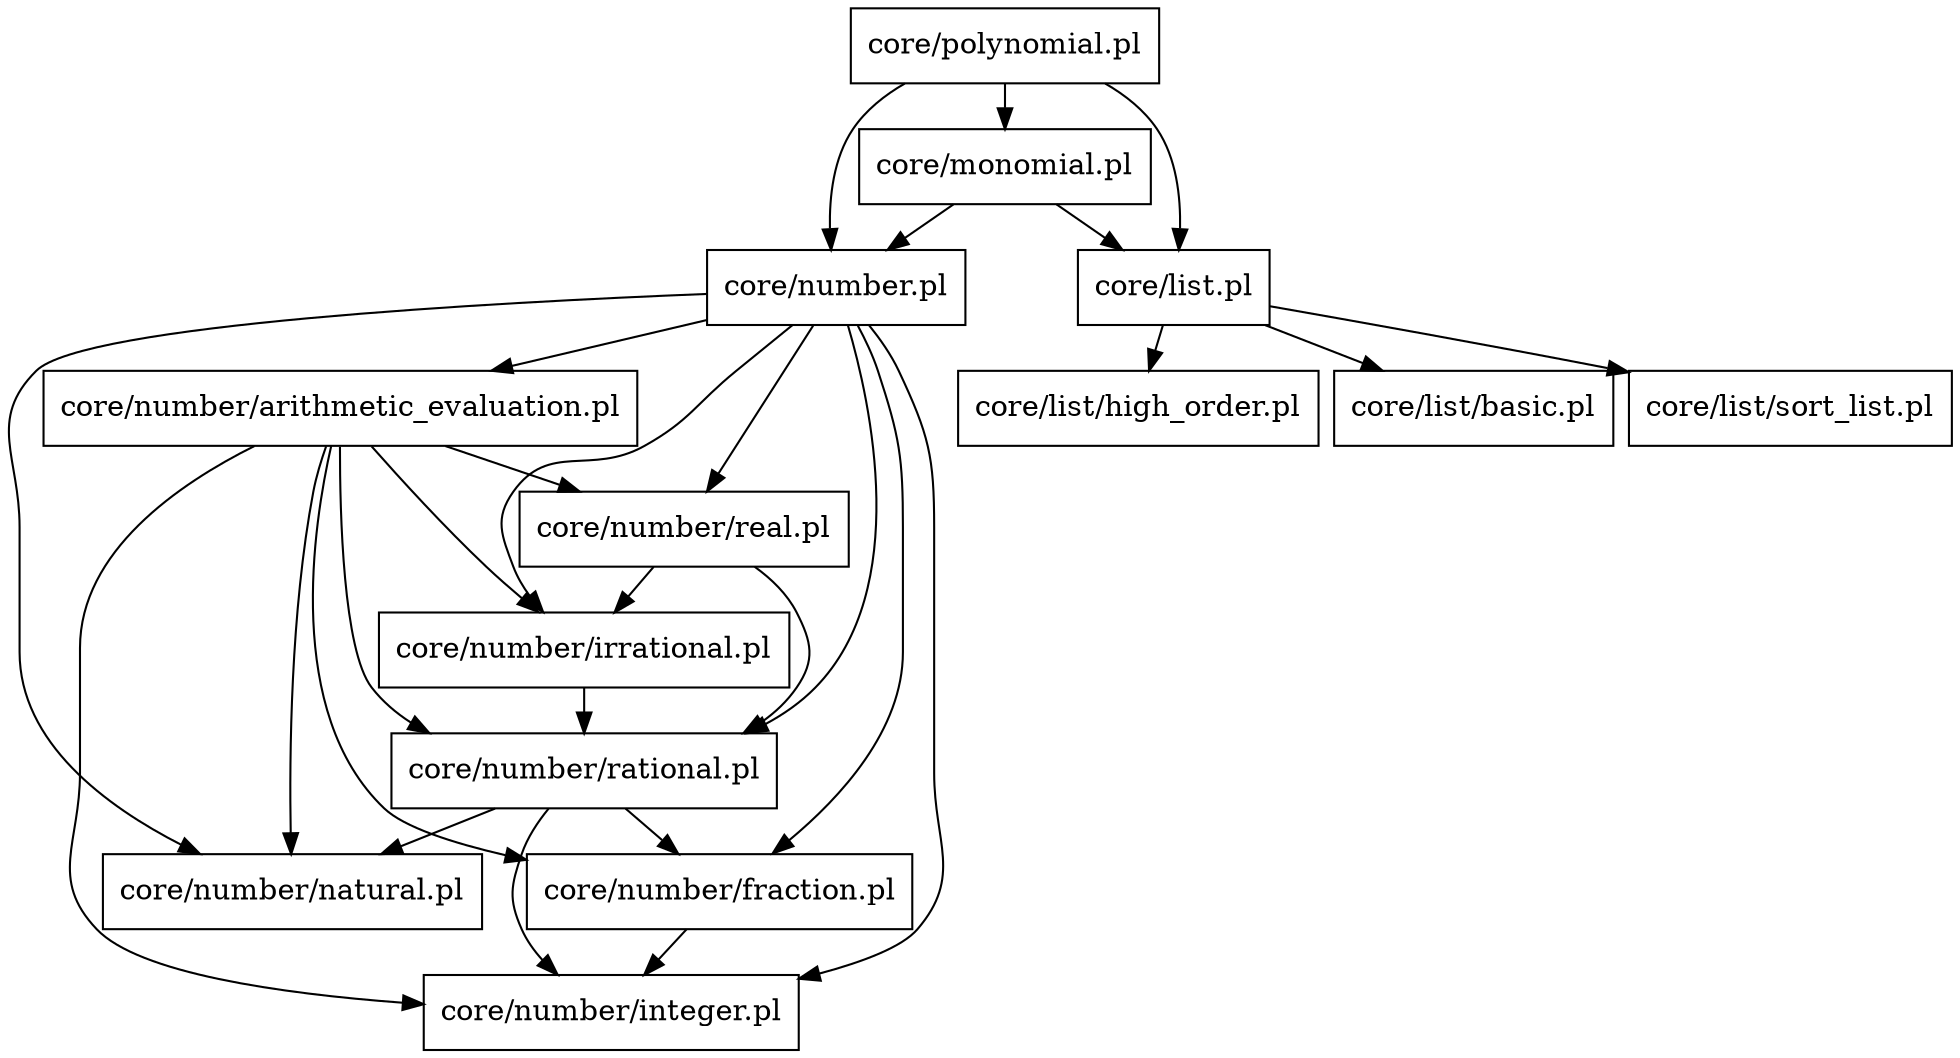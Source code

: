 digraph file_graph {
node [shape=rectangle]
nodesep = 0.1
ranksep = 0.3
"core/polynomial.pl" -> "core/monomial.pl"
"core/polynomial.pl" -> "core/number.pl"
"core/polynomial.pl" -> "core/list.pl"
"core/number/rational.pl" -> "core/number/integer.pl"
"core/number/rational.pl" -> "core/number/natural.pl"
"core/number/rational.pl" -> "core/number/fraction.pl"
"core/number/irrational.pl" -> "core/number/rational.pl"
"core/number/fraction.pl" -> "core/number/integer.pl"
"core/number/real.pl" -> "core/number/irrational.pl"
"core/number/real.pl" -> "core/number/rational.pl"
"core/monomial.pl" -> "core/number.pl"
"core/monomial.pl" -> "core/list.pl"
"core/number/arithmetic_evaluation.pl" -> "core/number/integer.pl"
"core/number/arithmetic_evaluation.pl" -> "core/number/natural.pl"
"core/number/arithmetic_evaluation.pl" -> "core/number/fraction.pl"
"core/number/arithmetic_evaluation.pl" -> "core/number/irrational.pl"
"core/number/arithmetic_evaluation.pl" -> "core/number/real.pl"
"core/number/arithmetic_evaluation.pl" -> "core/number/rational.pl"
"core/list.pl" -> "core/list/sort_list.pl"
"core/list.pl" -> "core/list/high_order.pl"
"core/list.pl" -> "core/list/basic.pl"
"core/number.pl" -> "core/number/integer.pl"
"core/number.pl" -> "core/number/natural.pl"
"core/number.pl" -> "core/number/fraction.pl"
"core/number.pl" -> "core/number/irrational.pl"
"core/number.pl" -> "core/number/arithmetic_evaluation.pl"
"core/number.pl" -> "core/number/real.pl"
"core/number.pl" -> "core/number/rational.pl"
}
